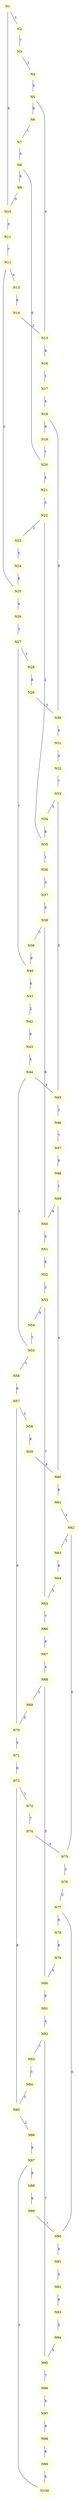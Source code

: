 graph graphe_pondere {
    node [shape=circle, style=filled, color=lightyellow, fontcolor=black];
    edge [color=black, fontcolor=blue];


// Déclaration des noeuds avec labels
N1 [label="N1"];  N2 [label="N2"];  N3 [label="N3"];  N4 [label="N4"];  N5 [label="N5"];
N6 [label="N6"];  N7 [label="N7"];  N8 [label="N8"];  N9 [label="N9"];  N10 [label="N10"];
N11 [label="N11"]; N12 [label="N12"]; N13 [label="N13"]; N14 [label="N14"]; N15 [label="N15"];
N16 [label="N16"]; N17 [label="N17"]; N18 [label="N18"]; N19 [label="N19"]; N20 [label="N20"];
N21 [label="N21"]; N22 [label="N22"]; N23 [label="N23"]; N24 [label="N24"]; N25 [label="N25"];
N26 [label="N26"]; N27 [label="N27"]; N28 [label="N28"]; N29 [label="N29"]; N30 [label="N30"];
N31 [label="N31"]; N32 [label="N32"]; N33 [label="N33"]; N34 [label="N34"]; N35 [label="N35"];
N36 [label="N36"]; N37 [label="N37"]; N38 [label="N38"]; N39 [label="N39"]; N40 [label="N40"];
N41 [label="N41"]; N42 [label="N42"]; N43 [label="N43"]; N44 [label="N44"]; N45 [label="N45"];
N46 [label="N46"]; N47 [label="N47"]; N48 [label="N48"]; N49 [label="N49"]; N50 [label="N50"];
N51 [label="N51"]; N52 [label="N52"]; N53 [label="N53"]; N54 [label="N54"]; N55 [label="N55"];
N56 [label="N56"]; N57 [label="N57"]; N58 [label="N58"]; N59 [label="N59"]; N60 [label="N60"];
N61 [label="N61"]; N62 [label="N62"]; N63 [label="N63"]; N64 [label="N64"]; N65 [label="N65"];
N66 [label="N66"]; N67 [label="N67"]; N68 [label="N68"]; N69 [label="N69"]; N70 [label="N70"];
N71 [label="N71"]; N72 [label="N72"]; N73 [label="N73"]; N74 [label="N74"]; N75 [label="N75"];
N76 [label="N76"]; N77 [label="N77"]; N78 [label="N78"]; N79 [label="N79"]; N80 [label="N80"];
N81 [label="N81"]; N82 [label="N82"]; N83 [label="N83"]; N84 [label="N84"]; N85 [label="N85"];
N86 [label="N86"]; N87 [label="N87"]; N88 [label="N88"]; N89 [label="N89"]; N90 [label="N90"];
N91 [label="N91"]; N92 [label="N92"]; N93 [label="N93"]; N94 [label="N94"]; N95 [label="N95"];
N96 [label="N96"]; N97 [label="N97"]; N98 [label="N98"]; N99 [label="N99"]; N100 [label="N100"];

// Connexité de base (chaîne principale)
N1 -- N2 [label="3", weight=3];
N2 -- N3 [label="7", weight=7];
N3 -- N4 [label="2", weight=2];
N4 -- N5 [label="5", weight=5];
N5 -- N6 [label="8", weight=8];
N6 -- N7 [label="1", weight=1];
N7 -- N8 [label="4", weight=4];
N8 -- N9 [label="9", weight=9];
N9 -- N10 [label="6", weight=6];
N10 -- N11 [label="3", weight=3];
N11 -- N12 [label="7", weight=7];
N12 -- N13 [label="4", weight=4];
N13 -- N14 [label="6", weight=6];
N14 -- N15 [label="2", weight=2];
N15 -- N16 [label="8", weight=8];
N16 -- N17 [label="1", weight=1];
N17 -- N18 [label="5", weight=5];
N18 -- N19 [label="9", weight=9];
N19 -- N20 [label="7", weight=7];
N20 -- N21 [label="4", weight=4];
N21 -- N22 [label="3", weight=3];
N22 -- N23 [label="2", weight=2];
N23 -- N24 [label="5", weight=5];
N24 -- N25 [label="6", weight=6];
N25 -- N26 [label="4", weight=4];
N26 -- N27 [label="3", weight=3];
N27 -- N28 [label="7", weight=7];
N28 -- N29 [label="8", weight=8];
N29 -- N30 [label="5", weight=5];
N30 -- N31 [label="9", weight=9];
N31 -- N32 [label="4", weight=4];
N32 -- N33 [label="7", weight=7];
N33 -- N34 [label="2", weight=2];
N34 -- N35 [label="8", weight=8];
N35 -- N36 [label="1", weight=1];
N36 -- N37 [label="3", weight=3];
N37 -- N38 [label="5", weight=5];
N38 -- N39 [label="7", weight=7];
N39 -- N40 [label="9", weight=9];
N40 -- N41 [label="6", weight=6];
N41 -- N42 [label="2", weight=2];
N42 -- N43 [label="8", weight=8];
N43 -- N44 [label="5", weight=5];
N44 -- N45 [label="4", weight=4];
N45 -- N46 [label="3", weight=3];
N46 -- N47 [label="7", weight=7];
N47 -- N48 [label="9", weight=9];
N48 -- N49 [label="1", weight=1];
N49 -- N50 [label="6", weight=6];
N50 -- N51 [label="5", weight=5];
N51 -- N52 [label="8", weight=8];
N52 -- N53 [label="2", weight=2];
N53 -- N54 [label="4", weight=4];
N54 -- N55 [label="7", weight=7];
N55 -- N56 [label="3", weight=3];
N56 -- N57 [label="9", weight=9];
N57 -- N58 [label="5", weight=5];
N58 -- N59 [label="8", weight=8];
N59 -- N60 [label="4", weight=4];
N60 -- N61 [label="6", weight=6];
N61 -- N62 [label="3", weight=3];
N62 -- N63 [label="2", weight=2];
N63 -- N64 [label="8", weight=8];
N64 -- N65 [label="5", weight=5];
N65 -- N66 [label="7", weight=7];
N66 -- N67 [label="9", weight=9];
N67 -- N68 [label="4", weight=4];
N68 -- N69 [label="3", weight=3];
N69 -- N70 [label="6", weight=6];
N70 -- N71 [label="5", weight=5];
N71 -- N72 [label="8", weight=8];
N72 -- N73 [label="1", weight=1];
N73 -- N74 [label="7", weight=7];
N74 -- N75 [label="4", weight=4];
N75 -- N76 [label="3", weight=3];
N76 -- N77 [label="2", weight=2];
N77 -- N78 [label="9", weight=9];
N78 -- N79 [label="8", weight=8];
N79 -- N80 [label="5", weight=5];
N80 -- N81 [label="6", weight=6];
N81 -- N82 [label="4", weight=4];
N82 -- N83 [label="7", weight=7];
N83 -- N84 [label="3", weight=3];
N84 -- N85 [label="5", weight=5];
N85 -- N86 [label="2", weight=2];
N86 -- N87 [label="9", weight=9];
N87 -- N88 [label="8", weight=8];
N88 -- N89 [label="6", weight=6];
N89 -- N90 [label="7", weight=7];
N90 -- N91 [label="4", weight=4];
N91 -- N92 [label="3", weight=3];
N92 -- N93 [label="8", weight=8];
N93 -- N94 [label="2", weight=2];
N94 -- N95 [label="5", weight=5];
N95 -- N96 [label="7", weight=7];
N96 -- N97 [label="4", weight=4];
N97 -- N98 [label="9", weight=9];
N98 -- N99 [label="6", weight=6];
N99 -- N100 [label="5", weight=5];

// Quelques liens supplémentaires pour éviter une simple chaîne
N1 -- N10 [label="8", weight=8];
N5 -- N15 [label="4", weight=4];
N8 -- N20 [label="6", weight=6];
N12 -- N25 [label="3", weight=3];
N18 -- N30 [label="9", weight=9];
N22 -- N35 [label="2", weight=2];
N27 -- N40 [label="7", weight=7];
N33 -- N45 [label="5", weight=5];
N38 -- N50 [label="8", weight=8];
N44 -- N55 [label="3", weight=3];
N49 -- N60 [label="4", weight=4];
N53 -- N65 [label="7", weight=7];
N57 -- N70 [label="9", weight=9];
N62 -- N75 [label="6", weight=6];
N68 -- N80 [label="5", weight=5];
N72 -- N85 [label="8", weight=8];
N77 -- N90 [label="4", weight=4];
N82 -- N95 [label="7", weight=7];
N87 -- N100 [label="3", weight=3];
}